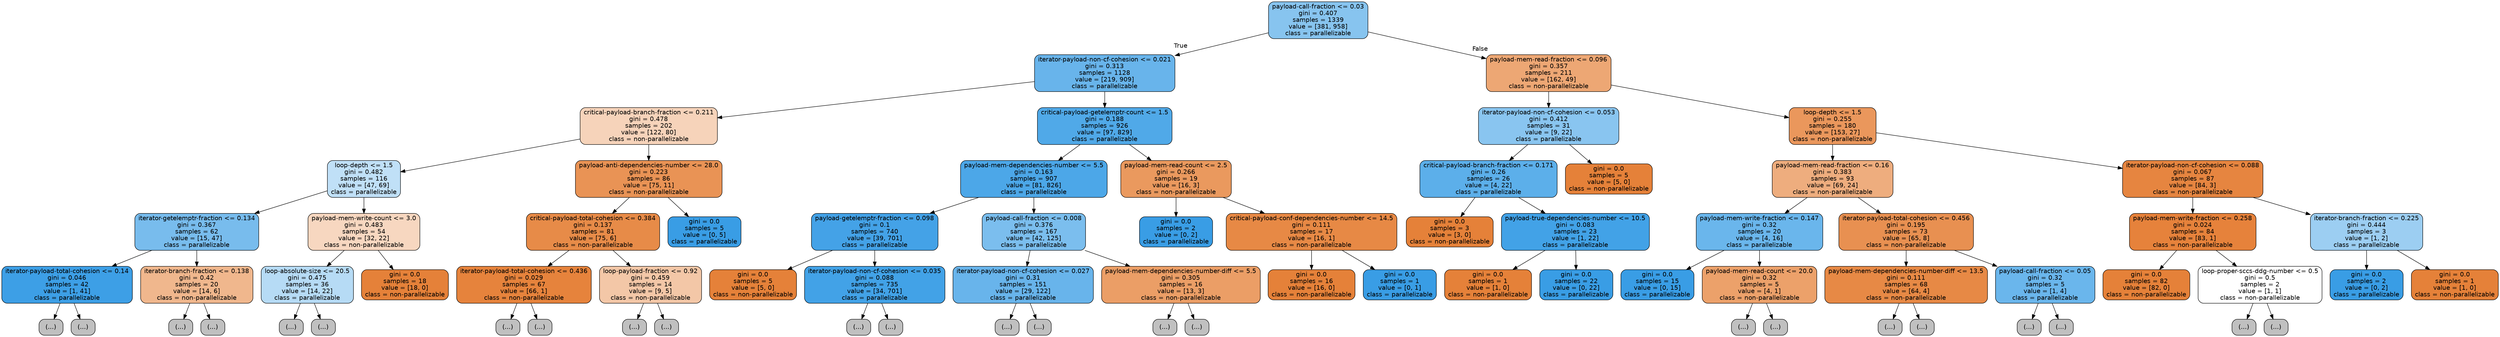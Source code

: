digraph Tree {
node [shape=box, style="filled, rounded", color="black", fontname=helvetica] ;
edge [fontname=helvetica] ;
0 [label="payload-call-fraction <= 0.03\ngini = 0.407\nsamples = 1339\nvalue = [381, 958]\nclass = parallelizable", fillcolor="#399de59a"] ;
1 [label="iterator-payload-non-cf-cohesion <= 0.021\ngini = 0.313\nsamples = 1128\nvalue = [219, 909]\nclass = parallelizable", fillcolor="#399de5c2"] ;
0 -> 1 [labeldistance=2.5, labelangle=45, headlabel="True"] ;
2 [label="critical-payload-branch-fraction <= 0.211\ngini = 0.478\nsamples = 202\nvalue = [122, 80]\nclass = non-parallelizable", fillcolor="#e5813958"] ;
1 -> 2 ;
3 [label="loop-depth <= 1.5\ngini = 0.482\nsamples = 116\nvalue = [47, 69]\nclass = parallelizable", fillcolor="#399de551"] ;
2 -> 3 ;
4 [label="iterator-getelemptr-fraction <= 0.134\ngini = 0.367\nsamples = 62\nvalue = [15, 47]\nclass = parallelizable", fillcolor="#399de5ae"] ;
3 -> 4 ;
5 [label="iterator-payload-total-cohesion <= 0.14\ngini = 0.046\nsamples = 42\nvalue = [1, 41]\nclass = parallelizable", fillcolor="#399de5f9"] ;
4 -> 5 ;
6 [label="(...)", fillcolor="#C0C0C0"] ;
5 -> 6 ;
7 [label="(...)", fillcolor="#C0C0C0"] ;
5 -> 7 ;
8 [label="iterator-branch-fraction <= 0.138\ngini = 0.42\nsamples = 20\nvalue = [14, 6]\nclass = non-parallelizable", fillcolor="#e5813992"] ;
4 -> 8 ;
9 [label="(...)", fillcolor="#C0C0C0"] ;
8 -> 9 ;
16 [label="(...)", fillcolor="#C0C0C0"] ;
8 -> 16 ;
17 [label="payload-mem-write-count <= 3.0\ngini = 0.483\nsamples = 54\nvalue = [32, 22]\nclass = non-parallelizable", fillcolor="#e5813950"] ;
3 -> 17 ;
18 [label="loop-absolute-size <= 20.5\ngini = 0.475\nsamples = 36\nvalue = [14, 22]\nclass = parallelizable", fillcolor="#399de55d"] ;
17 -> 18 ;
19 [label="(...)", fillcolor="#C0C0C0"] ;
18 -> 19 ;
20 [label="(...)", fillcolor="#C0C0C0"] ;
18 -> 20 ;
33 [label="gini = 0.0\nsamples = 18\nvalue = [18, 0]\nclass = non-parallelizable", fillcolor="#e58139ff"] ;
17 -> 33 ;
34 [label="payload-anti-dependencies-number <= 28.0\ngini = 0.223\nsamples = 86\nvalue = [75, 11]\nclass = non-parallelizable", fillcolor="#e58139da"] ;
2 -> 34 ;
35 [label="critical-payload-total-cohesion <= 0.384\ngini = 0.137\nsamples = 81\nvalue = [75, 6]\nclass = non-parallelizable", fillcolor="#e58139eb"] ;
34 -> 35 ;
36 [label="iterator-payload-total-cohesion <= 0.436\ngini = 0.029\nsamples = 67\nvalue = [66, 1]\nclass = non-parallelizable", fillcolor="#e58139fb"] ;
35 -> 36 ;
37 [label="(...)", fillcolor="#C0C0C0"] ;
36 -> 37 ;
38 [label="(...)", fillcolor="#C0C0C0"] ;
36 -> 38 ;
39 [label="loop-payload-fraction <= 0.92\ngini = 0.459\nsamples = 14\nvalue = [9, 5]\nclass = non-parallelizable", fillcolor="#e5813971"] ;
35 -> 39 ;
40 [label="(...)", fillcolor="#C0C0C0"] ;
39 -> 40 ;
45 [label="(...)", fillcolor="#C0C0C0"] ;
39 -> 45 ;
48 [label="gini = 0.0\nsamples = 5\nvalue = [0, 5]\nclass = parallelizable", fillcolor="#399de5ff"] ;
34 -> 48 ;
49 [label="critical-payload-getelemptr-count <= 1.5\ngini = 0.188\nsamples = 926\nvalue = [97, 829]\nclass = parallelizable", fillcolor="#399de5e1"] ;
1 -> 49 ;
50 [label="payload-mem-dependencies-number <= 5.5\ngini = 0.163\nsamples = 907\nvalue = [81, 826]\nclass = parallelizable", fillcolor="#399de5e6"] ;
49 -> 50 ;
51 [label="payload-getelemptr-fraction <= 0.098\ngini = 0.1\nsamples = 740\nvalue = [39, 701]\nclass = parallelizable", fillcolor="#399de5f1"] ;
50 -> 51 ;
52 [label="gini = 0.0\nsamples = 5\nvalue = [5, 0]\nclass = non-parallelizable", fillcolor="#e58139ff"] ;
51 -> 52 ;
53 [label="iterator-payload-non-cf-cohesion <= 0.035\ngini = 0.088\nsamples = 735\nvalue = [34, 701]\nclass = parallelizable", fillcolor="#399de5f3"] ;
51 -> 53 ;
54 [label="(...)", fillcolor="#C0C0C0"] ;
53 -> 54 ;
95 [label="(...)", fillcolor="#C0C0C0"] ;
53 -> 95 ;
132 [label="payload-call-fraction <= 0.008\ngini = 0.376\nsamples = 167\nvalue = [42, 125]\nclass = parallelizable", fillcolor="#399de5a9"] ;
50 -> 132 ;
133 [label="iterator-payload-non-cf-cohesion <= 0.027\ngini = 0.31\nsamples = 151\nvalue = [29, 122]\nclass = parallelizable", fillcolor="#399de5c2"] ;
132 -> 133 ;
134 [label="(...)", fillcolor="#C0C0C0"] ;
133 -> 134 ;
139 [label="(...)", fillcolor="#C0C0C0"] ;
133 -> 139 ;
168 [label="payload-mem-dependencies-number-diff <= 5.5\ngini = 0.305\nsamples = 16\nvalue = [13, 3]\nclass = non-parallelizable", fillcolor="#e58139c4"] ;
132 -> 168 ;
169 [label="(...)", fillcolor="#C0C0C0"] ;
168 -> 169 ;
172 [label="(...)", fillcolor="#C0C0C0"] ;
168 -> 172 ;
173 [label="payload-mem-read-count <= 2.5\ngini = 0.266\nsamples = 19\nvalue = [16, 3]\nclass = non-parallelizable", fillcolor="#e58139cf"] ;
49 -> 173 ;
174 [label="gini = 0.0\nsamples = 2\nvalue = [0, 2]\nclass = parallelizable", fillcolor="#399de5ff"] ;
173 -> 174 ;
175 [label="critical-payload-conf-dependencies-number <= 14.5\ngini = 0.111\nsamples = 17\nvalue = [16, 1]\nclass = non-parallelizable", fillcolor="#e58139ef"] ;
173 -> 175 ;
176 [label="gini = 0.0\nsamples = 16\nvalue = [16, 0]\nclass = non-parallelizable", fillcolor="#e58139ff"] ;
175 -> 176 ;
177 [label="gini = 0.0\nsamples = 1\nvalue = [0, 1]\nclass = parallelizable", fillcolor="#399de5ff"] ;
175 -> 177 ;
178 [label="payload-mem-read-fraction <= 0.096\ngini = 0.357\nsamples = 211\nvalue = [162, 49]\nclass = non-parallelizable", fillcolor="#e58139b2"] ;
0 -> 178 [labeldistance=2.5, labelangle=-45, headlabel="False"] ;
179 [label="iterator-payload-non-cf-cohesion <= 0.053\ngini = 0.412\nsamples = 31\nvalue = [9, 22]\nclass = parallelizable", fillcolor="#399de597"] ;
178 -> 179 ;
180 [label="critical-payload-branch-fraction <= 0.171\ngini = 0.26\nsamples = 26\nvalue = [4, 22]\nclass = parallelizable", fillcolor="#399de5d1"] ;
179 -> 180 ;
181 [label="gini = 0.0\nsamples = 3\nvalue = [3, 0]\nclass = non-parallelizable", fillcolor="#e58139ff"] ;
180 -> 181 ;
182 [label="payload-true-dependencies-number <= 10.5\ngini = 0.083\nsamples = 23\nvalue = [1, 22]\nclass = parallelizable", fillcolor="#399de5f3"] ;
180 -> 182 ;
183 [label="gini = 0.0\nsamples = 1\nvalue = [1, 0]\nclass = non-parallelizable", fillcolor="#e58139ff"] ;
182 -> 183 ;
184 [label="gini = 0.0\nsamples = 22\nvalue = [0, 22]\nclass = parallelizable", fillcolor="#399de5ff"] ;
182 -> 184 ;
185 [label="gini = 0.0\nsamples = 5\nvalue = [5, 0]\nclass = non-parallelizable", fillcolor="#e58139ff"] ;
179 -> 185 ;
186 [label="loop-depth <= 1.5\ngini = 0.255\nsamples = 180\nvalue = [153, 27]\nclass = non-parallelizable", fillcolor="#e58139d2"] ;
178 -> 186 ;
187 [label="payload-mem-read-fraction <= 0.16\ngini = 0.383\nsamples = 93\nvalue = [69, 24]\nclass = non-parallelizable", fillcolor="#e58139a6"] ;
186 -> 187 ;
188 [label="payload-mem-write-fraction <= 0.147\ngini = 0.32\nsamples = 20\nvalue = [4, 16]\nclass = parallelizable", fillcolor="#399de5bf"] ;
187 -> 188 ;
189 [label="gini = 0.0\nsamples = 15\nvalue = [0, 15]\nclass = parallelizable", fillcolor="#399de5ff"] ;
188 -> 189 ;
190 [label="payload-mem-read-count <= 20.0\ngini = 0.32\nsamples = 5\nvalue = [4, 1]\nclass = non-parallelizable", fillcolor="#e58139bf"] ;
188 -> 190 ;
191 [label="(...)", fillcolor="#C0C0C0"] ;
190 -> 191 ;
192 [label="(...)", fillcolor="#C0C0C0"] ;
190 -> 192 ;
193 [label="iterator-payload-total-cohesion <= 0.456\ngini = 0.195\nsamples = 73\nvalue = [65, 8]\nclass = non-parallelizable", fillcolor="#e58139e0"] ;
187 -> 193 ;
194 [label="payload-mem-dependencies-number-diff <= 13.5\ngini = 0.111\nsamples = 68\nvalue = [64, 4]\nclass = non-parallelizable", fillcolor="#e58139ef"] ;
193 -> 194 ;
195 [label="(...)", fillcolor="#C0C0C0"] ;
194 -> 195 ;
206 [label="(...)", fillcolor="#C0C0C0"] ;
194 -> 206 ;
207 [label="payload-call-fraction <= 0.05\ngini = 0.32\nsamples = 5\nvalue = [1, 4]\nclass = parallelizable", fillcolor="#399de5bf"] ;
193 -> 207 ;
208 [label="(...)", fillcolor="#C0C0C0"] ;
207 -> 208 ;
209 [label="(...)", fillcolor="#C0C0C0"] ;
207 -> 209 ;
210 [label="iterator-payload-non-cf-cohesion <= 0.088\ngini = 0.067\nsamples = 87\nvalue = [84, 3]\nclass = non-parallelizable", fillcolor="#e58139f6"] ;
186 -> 210 ;
211 [label="payload-mem-write-fraction <= 0.258\ngini = 0.024\nsamples = 84\nvalue = [83, 1]\nclass = non-parallelizable", fillcolor="#e58139fc"] ;
210 -> 211 ;
212 [label="gini = 0.0\nsamples = 82\nvalue = [82, 0]\nclass = non-parallelizable", fillcolor="#e58139ff"] ;
211 -> 212 ;
213 [label="loop-proper-sccs-ddg-number <= 0.5\ngini = 0.5\nsamples = 2\nvalue = [1, 1]\nclass = non-parallelizable", fillcolor="#e5813900"] ;
211 -> 213 ;
214 [label="(...)", fillcolor="#C0C0C0"] ;
213 -> 214 ;
215 [label="(...)", fillcolor="#C0C0C0"] ;
213 -> 215 ;
216 [label="iterator-branch-fraction <= 0.225\ngini = 0.444\nsamples = 3\nvalue = [1, 2]\nclass = parallelizable", fillcolor="#399de57f"] ;
210 -> 216 ;
217 [label="gini = 0.0\nsamples = 2\nvalue = [0, 2]\nclass = parallelizable", fillcolor="#399de5ff"] ;
216 -> 217 ;
218 [label="gini = 0.0\nsamples = 1\nvalue = [1, 0]\nclass = non-parallelizable", fillcolor="#e58139ff"] ;
216 -> 218 ;
}